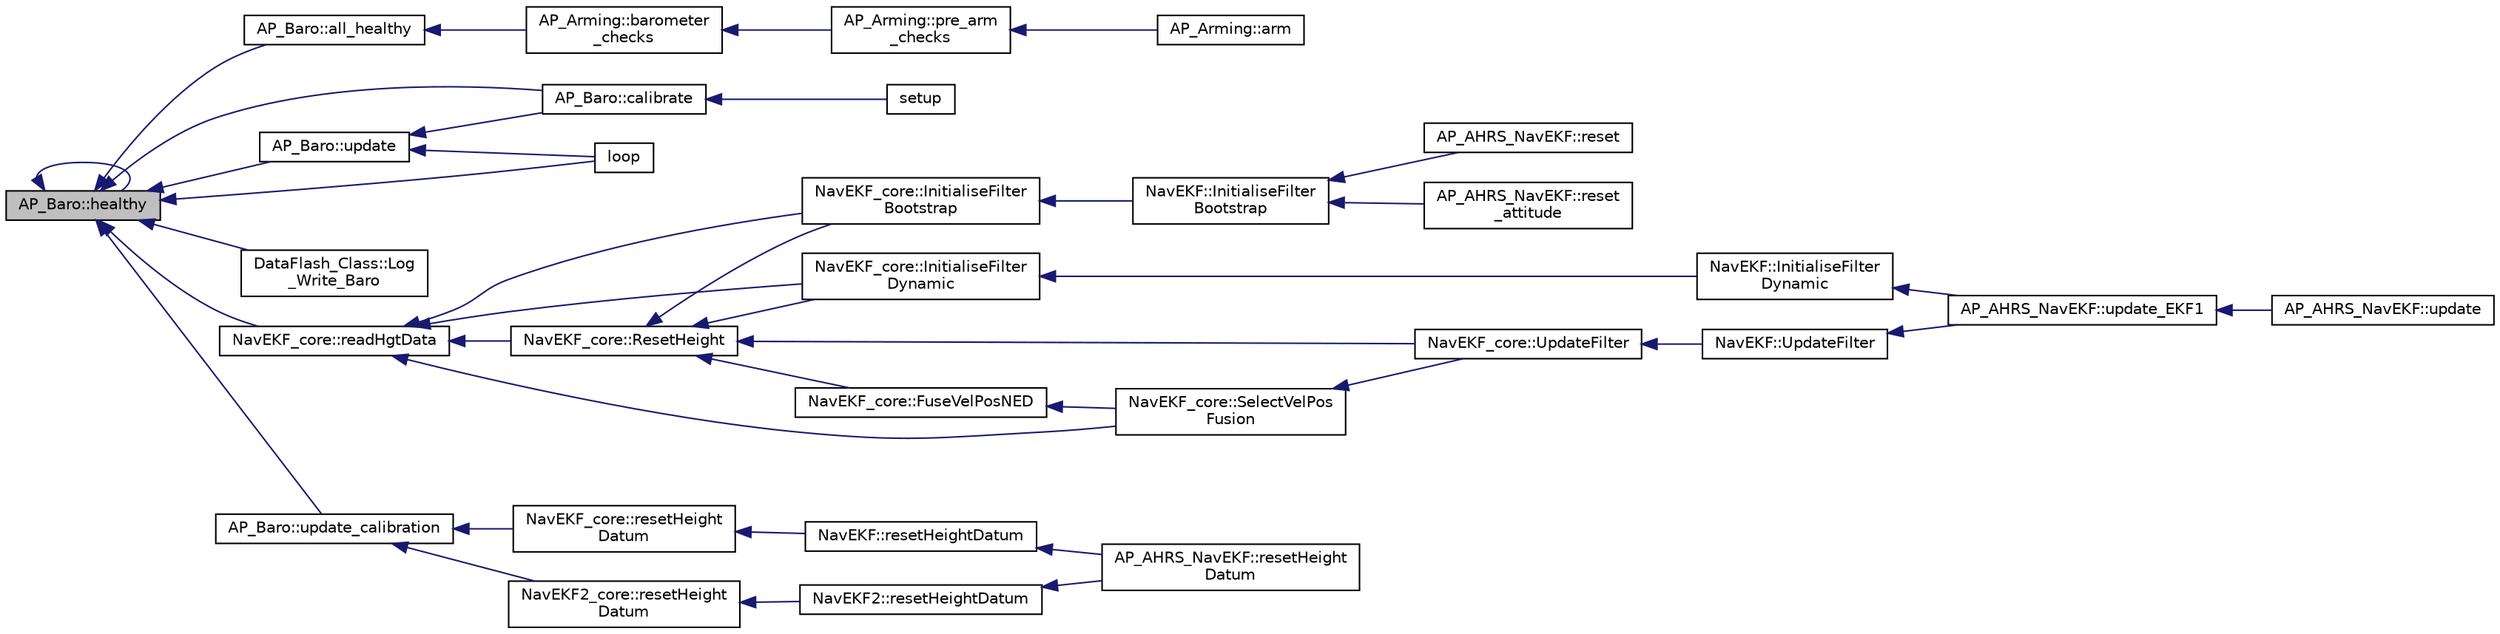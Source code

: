 digraph "AP_Baro::healthy"
{
 // INTERACTIVE_SVG=YES
  edge [fontname="Helvetica",fontsize="10",labelfontname="Helvetica",labelfontsize="10"];
  node [fontname="Helvetica",fontsize="10",shape=record];
  rankdir="LR";
  Node1 [label="AP_Baro::healthy",height=0.2,width=0.4,color="black", fillcolor="grey75", style="filled", fontcolor="black"];
  Node1 -> Node2 [dir="back",color="midnightblue",fontsize="10",style="solid",fontname="Helvetica"];
  Node2 [label="AP_Baro::all_healthy",height=0.2,width=0.4,color="black", fillcolor="white", style="filled",URL="$classAP__Baro.html#a24147ebcaf2ecf10bfdebd60e4ecc26c"];
  Node2 -> Node3 [dir="back",color="midnightblue",fontsize="10",style="solid",fontname="Helvetica"];
  Node3 [label="AP_Arming::barometer\l_checks",height=0.2,width=0.4,color="black", fillcolor="white", style="filled",URL="$classAP__Arming.html#af6f4e5ed936ada30378367cda0ad7710"];
  Node3 -> Node4 [dir="back",color="midnightblue",fontsize="10",style="solid",fontname="Helvetica"];
  Node4 [label="AP_Arming::pre_arm\l_checks",height=0.2,width=0.4,color="black", fillcolor="white", style="filled",URL="$classAP__Arming.html#a73c03baf7f22b7124a2ac9e9286a850a"];
  Node4 -> Node5 [dir="back",color="midnightblue",fontsize="10",style="solid",fontname="Helvetica"];
  Node5 [label="AP_Arming::arm",height=0.2,width=0.4,color="black", fillcolor="white", style="filled",URL="$classAP__Arming.html#a47b859d9929a736df2f08a1cad03efcb"];
  Node1 -> Node6 [dir="back",color="midnightblue",fontsize="10",style="solid",fontname="Helvetica"];
  Node6 [label="AP_Baro::calibrate",height=0.2,width=0.4,color="black", fillcolor="white", style="filled",URL="$classAP__Baro.html#aead101a2ea48cacf195ea157e8b5c7da"];
  Node6 -> Node7 [dir="back",color="midnightblue",fontsize="10",style="solid",fontname="Helvetica"];
  Node7 [label="setup",height=0.2,width=0.4,color="black", fillcolor="white", style="filled",URL="$BARO__generic_8cpp.html#a4fc01d736fe50cf5b977f755b675f11d"];
  Node1 -> Node1 [dir="back",color="midnightblue",fontsize="10",style="solid",fontname="Helvetica"];
  Node1 -> Node8 [dir="back",color="midnightblue",fontsize="10",style="solid",fontname="Helvetica"];
  Node8 [label="DataFlash_Class::Log\l_Write_Baro",height=0.2,width=0.4,color="black", fillcolor="white", style="filled",URL="$classDataFlash__Class.html#a2f676bab8be41d66e21fd820454d73c1"];
  Node1 -> Node9 [dir="back",color="midnightblue",fontsize="10",style="solid",fontname="Helvetica"];
  Node9 [label="loop",height=0.2,width=0.4,color="black", fillcolor="white", style="filled",URL="$BARO__generic_8cpp.html#afe461d27b9c48d5921c00d521181f12f"];
  Node1 -> Node10 [dir="back",color="midnightblue",fontsize="10",style="solid",fontname="Helvetica"];
  Node10 [label="NavEKF_core::readHgtData",height=0.2,width=0.4,color="black", fillcolor="white", style="filled",URL="$classNavEKF__core.html#a194995f9b532747d2c0d30f458f50d8f"];
  Node10 -> Node11 [dir="back",color="midnightblue",fontsize="10",style="solid",fontname="Helvetica"];
  Node11 [label="NavEKF_core::ResetHeight",height=0.2,width=0.4,color="black", fillcolor="white", style="filled",URL="$classNavEKF__core.html#a458aabad6284f07751273f32020a142f"];
  Node11 -> Node12 [dir="back",color="midnightblue",fontsize="10",style="solid",fontname="Helvetica"];
  Node12 [label="NavEKF_core::InitialiseFilter\lDynamic",height=0.2,width=0.4,color="black", fillcolor="white", style="filled",URL="$classNavEKF__core.html#a88ff1e4a9bbafca3f735e3891b8fa2fa"];
  Node12 -> Node13 [dir="back",color="midnightblue",fontsize="10",style="solid",fontname="Helvetica"];
  Node13 [label="NavEKF::InitialiseFilter\lDynamic",height=0.2,width=0.4,color="black", fillcolor="white", style="filled",URL="$classNavEKF.html#a12500a621febd8f914f6e16db4c28759"];
  Node13 -> Node14 [dir="back",color="midnightblue",fontsize="10",style="solid",fontname="Helvetica"];
  Node14 [label="AP_AHRS_NavEKF::update_EKF1",height=0.2,width=0.4,color="black", fillcolor="white", style="filled",URL="$classAP__AHRS__NavEKF.html#aff7b2c4f3428a48ab5ed210e89df4f76"];
  Node14 -> Node15 [dir="back",color="midnightblue",fontsize="10",style="solid",fontname="Helvetica"];
  Node15 [label="AP_AHRS_NavEKF::update",height=0.2,width=0.4,color="black", fillcolor="white", style="filled",URL="$classAP__AHRS__NavEKF.html#a9d5f47f1bc0e3864bbc4c6c6e2ca8b1c"];
  Node11 -> Node16 [dir="back",color="midnightblue",fontsize="10",style="solid",fontname="Helvetica"];
  Node16 [label="NavEKF_core::InitialiseFilter\lBootstrap",height=0.2,width=0.4,color="black", fillcolor="white", style="filled",URL="$classNavEKF__core.html#ab5cf1fe4bc4140da298da0ca89f8e3ca"];
  Node16 -> Node17 [dir="back",color="midnightblue",fontsize="10",style="solid",fontname="Helvetica"];
  Node17 [label="NavEKF::InitialiseFilter\lBootstrap",height=0.2,width=0.4,color="black", fillcolor="white", style="filled",URL="$classNavEKF.html#a290932b02347c5247f036fbc3c7af9d8"];
  Node17 -> Node18 [dir="back",color="midnightblue",fontsize="10",style="solid",fontname="Helvetica"];
  Node18 [label="AP_AHRS_NavEKF::reset",height=0.2,width=0.4,color="black", fillcolor="white", style="filled",URL="$classAP__AHRS__NavEKF.html#abdb5e9bc0803f733ab1b0a423baad8d1"];
  Node17 -> Node19 [dir="back",color="midnightblue",fontsize="10",style="solid",fontname="Helvetica"];
  Node19 [label="AP_AHRS_NavEKF::reset\l_attitude",height=0.2,width=0.4,color="black", fillcolor="white", style="filled",URL="$classAP__AHRS__NavEKF.html#ae76a84b4b941df4d8a4304ff242d18a5"];
  Node11 -> Node20 [dir="back",color="midnightblue",fontsize="10",style="solid",fontname="Helvetica"];
  Node20 [label="NavEKF_core::UpdateFilter",height=0.2,width=0.4,color="black", fillcolor="white", style="filled",URL="$classNavEKF__core.html#addb3791473c00d6f49b485ae3ce22f26"];
  Node20 -> Node21 [dir="back",color="midnightblue",fontsize="10",style="solid",fontname="Helvetica"];
  Node21 [label="NavEKF::UpdateFilter",height=0.2,width=0.4,color="black", fillcolor="white", style="filled",URL="$classNavEKF.html#a58d3c9694abab421e8eadd78e72ac67c"];
  Node21 -> Node14 [dir="back",color="midnightblue",fontsize="10",style="solid",fontname="Helvetica"];
  Node11 -> Node22 [dir="back",color="midnightblue",fontsize="10",style="solid",fontname="Helvetica"];
  Node22 [label="NavEKF_core::FuseVelPosNED",height=0.2,width=0.4,color="black", fillcolor="white", style="filled",URL="$classNavEKF__core.html#a73766cd46687874d92446dd28ea053d1"];
  Node22 -> Node23 [dir="back",color="midnightblue",fontsize="10",style="solid",fontname="Helvetica"];
  Node23 [label="NavEKF_core::SelectVelPos\lFusion",height=0.2,width=0.4,color="black", fillcolor="white", style="filled",URL="$classNavEKF__core.html#a20167ef21dc07706f5719ff38a2c60a5"];
  Node23 -> Node20 [dir="back",color="midnightblue",fontsize="10",style="solid",fontname="Helvetica"];
  Node10 -> Node12 [dir="back",color="midnightblue",fontsize="10",style="solid",fontname="Helvetica"];
  Node10 -> Node16 [dir="back",color="midnightblue",fontsize="10",style="solid",fontname="Helvetica"];
  Node10 -> Node23 [dir="back",color="midnightblue",fontsize="10",style="solid",fontname="Helvetica"];
  Node1 -> Node24 [dir="back",color="midnightblue",fontsize="10",style="solid",fontname="Helvetica"];
  Node24 [label="AP_Baro::update",height=0.2,width=0.4,color="black", fillcolor="white", style="filled",URL="$classAP__Baro.html#a51144302ade095d22cafe8fa4928fd29"];
  Node24 -> Node6 [dir="back",color="midnightblue",fontsize="10",style="solid",fontname="Helvetica"];
  Node24 -> Node9 [dir="back",color="midnightblue",fontsize="10",style="solid",fontname="Helvetica"];
  Node1 -> Node25 [dir="back",color="midnightblue",fontsize="10",style="solid",fontname="Helvetica"];
  Node25 [label="AP_Baro::update_calibration",height=0.2,width=0.4,color="black", fillcolor="white", style="filled",URL="$classAP__Baro.html#a67fd690b15ef9f0f23b3304831ca913a"];
  Node25 -> Node26 [dir="back",color="midnightblue",fontsize="10",style="solid",fontname="Helvetica"];
  Node26 [label="NavEKF_core::resetHeight\lDatum",height=0.2,width=0.4,color="black", fillcolor="white", style="filled",URL="$classNavEKF__core.html#abbb43ad74d8e484b857b5dd4b45f3ca6"];
  Node26 -> Node27 [dir="back",color="midnightblue",fontsize="10",style="solid",fontname="Helvetica"];
  Node27 [label="NavEKF::resetHeightDatum",height=0.2,width=0.4,color="black", fillcolor="white", style="filled",URL="$classNavEKF.html#a17e7d0e01a3f0ddda2c90b4a597da35a"];
  Node27 -> Node28 [dir="back",color="midnightblue",fontsize="10",style="solid",fontname="Helvetica"];
  Node28 [label="AP_AHRS_NavEKF::resetHeight\lDatum",height=0.2,width=0.4,color="black", fillcolor="white", style="filled",URL="$classAP__AHRS__NavEKF.html#abbb66a428cfdbf06ace24b6dfecc3fb5"];
  Node25 -> Node29 [dir="back",color="midnightblue",fontsize="10",style="solid",fontname="Helvetica"];
  Node29 [label="NavEKF2_core::resetHeight\lDatum",height=0.2,width=0.4,color="black", fillcolor="white", style="filled",URL="$classNavEKF2__core.html#a4e2c940323292227ddd40fc220728c2c"];
  Node29 -> Node30 [dir="back",color="midnightblue",fontsize="10",style="solid",fontname="Helvetica"];
  Node30 [label="NavEKF2::resetHeightDatum",height=0.2,width=0.4,color="black", fillcolor="white", style="filled",URL="$classNavEKF2.html#a6f6a861ea9a4227458a543458469eace"];
  Node30 -> Node28 [dir="back",color="midnightblue",fontsize="10",style="solid",fontname="Helvetica"];
}
